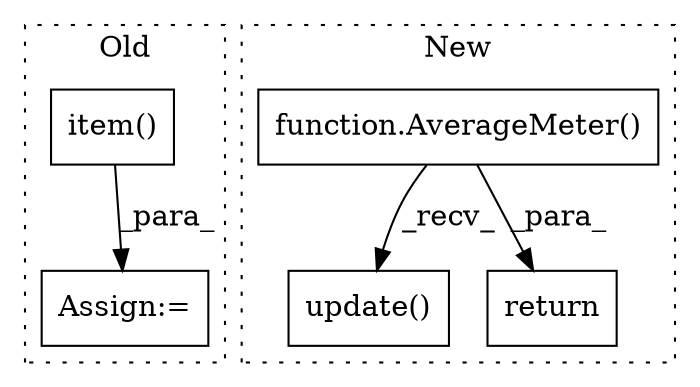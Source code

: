 digraph G {
subgraph cluster0 {
1 [label="item()" a="75" s="5123" l="41" shape="box"];
3 [label="Assign:=" a="68" s="5187" l="4" shape="box"];
label = "Old";
style="dotted";
}
subgraph cluster1 {
2 [label="update()" a="75" s="8516,8553" l="14,1" shape="box"];
4 [label="function.AverageMeter()" a="75" s="7778,7806" l="13,1" shape="box"];
5 [label="return" a="93" s="8918" l="7" shape="box"];
label = "New";
style="dotted";
}
1 -> 3 [label="_para_"];
4 -> 5 [label="_para_"];
4 -> 2 [label="_recv_"];
}